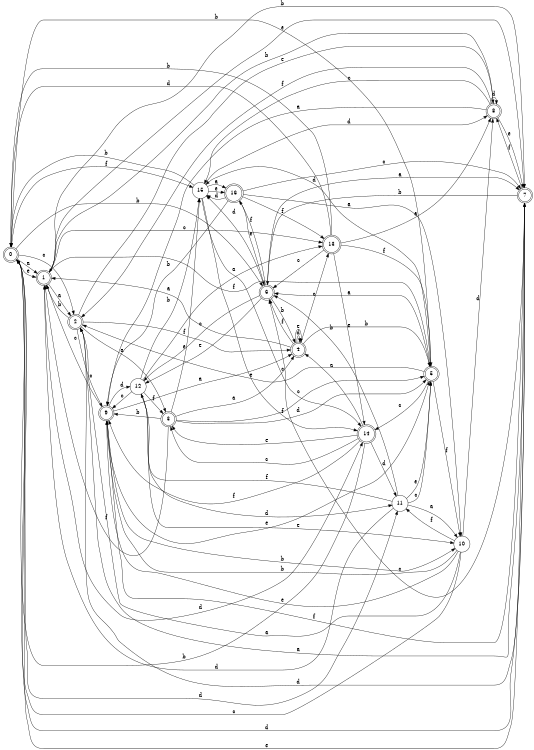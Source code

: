 digraph n14_8 {
__start0 [label="" shape="none"];

rankdir=LR;
size="8,5";

s0 [style="rounded,filled", color="black", fillcolor="white" shape="doublecircle", label="0"];
s1 [style="rounded,filled", color="black", fillcolor="white" shape="doublecircle", label="1"];
s2 [style="rounded,filled", color="black", fillcolor="white" shape="doublecircle", label="2"];
s3 [style="rounded,filled", color="black", fillcolor="white" shape="doublecircle", label="3"];
s4 [style="rounded,filled", color="black", fillcolor="white" shape="doublecircle", label="4"];
s5 [style="rounded,filled", color="black", fillcolor="white" shape="doublecircle", label="5"];
s6 [style="rounded,filled", color="black", fillcolor="white" shape="doublecircle", label="6"];
s7 [style="rounded,filled", color="black", fillcolor="white" shape="doublecircle", label="7"];
s8 [style="rounded,filled", color="black", fillcolor="white" shape="doublecircle", label="8"];
s9 [style="rounded,filled", color="black", fillcolor="white" shape="doublecircle", label="9"];
s10 [style="filled", color="black", fillcolor="white" shape="circle", label="10"];
s11 [style="filled", color="black", fillcolor="white" shape="circle", label="11"];
s12 [style="filled", color="black", fillcolor="white" shape="circle", label="12"];
s13 [style="rounded,filled", color="black", fillcolor="white" shape="doublecircle", label="13"];
s14 [style="rounded,filled", color="black", fillcolor="white" shape="doublecircle", label="14"];
s15 [style="filled", color="black", fillcolor="white" shape="circle", label="15"];
s16 [style="rounded,filled", color="black", fillcolor="white" shape="doublecircle", label="16"];
s0 -> s1 [label="a"];
s0 -> s6 [label="b"];
s0 -> s2 [label="c"];
s0 -> s11 [label="d"];
s0 -> s1 [label="e"];
s0 -> s15 [label="f"];
s1 -> s2 [label="a"];
s1 -> s7 [label="b"];
s1 -> s13 [label="c"];
s1 -> s14 [label="d"];
s1 -> s7 [label="e"];
s1 -> s5 [label="f"];
s2 -> s3 [label="a"];
s2 -> s1 [label="b"];
s2 -> s9 [label="c"];
s2 -> s7 [label="d"];
s2 -> s8 [label="e"];
s2 -> s4 [label="f"];
s3 -> s4 [label="a"];
s3 -> s9 [label="b"];
s3 -> s5 [label="c"];
s3 -> s5 [label="d"];
s3 -> s15 [label="e"];
s3 -> s1 [label="f"];
s4 -> s1 [label="a"];
s4 -> s5 [label="b"];
s4 -> s13 [label="c"];
s4 -> s4 [label="d"];
s4 -> s4 [label="e"];
s4 -> s6 [label="f"];
s5 -> s6 [label="a"];
s5 -> s0 [label="b"];
s5 -> s14 [label="c"];
s5 -> s15 [label="d"];
s5 -> s2 [label="e"];
s5 -> s10 [label="f"];
s6 -> s7 [label="a"];
s6 -> s4 [label="b"];
s6 -> s12 [label="c"];
s6 -> s15 [label="d"];
s6 -> s12 [label="e"];
s6 -> s16 [label="f"];
s7 -> s2 [label="a"];
s7 -> s6 [label="b"];
s7 -> s6 [label="c"];
s7 -> s0 [label="d"];
s7 -> s0 [label="e"];
s7 -> s8 [label="f"];
s8 -> s9 [label="a"];
s8 -> s1 [label="b"];
s8 -> s15 [label="c"];
s8 -> s8 [label="d"];
s8 -> s7 [label="e"];
s8 -> s2 [label="f"];
s9 -> s4 [label="a"];
s9 -> s10 [label="b"];
s9 -> s1 [label="c"];
s9 -> s12 [label="d"];
s9 -> s5 [label="e"];
s9 -> s7 [label="f"];
s10 -> s2 [label="a"];
s10 -> s9 [label="b"];
s10 -> s0 [label="c"];
s10 -> s8 [label="d"];
s10 -> s9 [label="e"];
s10 -> s11 [label="f"];
s11 -> s10 [label="a"];
s11 -> s6 [label="b"];
s11 -> s5 [label="c"];
s11 -> s1 [label="d"];
s11 -> s5 [label="e"];
s11 -> s12 [label="f"];
s12 -> s13 [label="a"];
s12 -> s15 [label="b"];
s12 -> s9 [label="c"];
s12 -> s11 [label="d"];
s12 -> s10 [label="e"];
s12 -> s3 [label="f"];
s13 -> s8 [label="a"];
s13 -> s0 [label="b"];
s13 -> s6 [label="c"];
s13 -> s0 [label="d"];
s13 -> s14 [label="e"];
s13 -> s5 [label="f"];
s14 -> s4 [label="a"];
s14 -> s0 [label="b"];
s14 -> s3 [label="c"];
s14 -> s11 [label="d"];
s14 -> s3 [label="e"];
s14 -> s9 [label="f"];
s15 -> s16 [label="a"];
s15 -> s0 [label="b"];
s15 -> s14 [label="c"];
s15 -> s8 [label="d"];
s15 -> s16 [label="e"];
s15 -> s14 [label="f"];
s16 -> s10 [label="a"];
s16 -> s9 [label="b"];
s16 -> s7 [label="c"];
s16 -> s15 [label="d"];
s16 -> s6 [label="e"];
s16 -> s13 [label="f"];

}